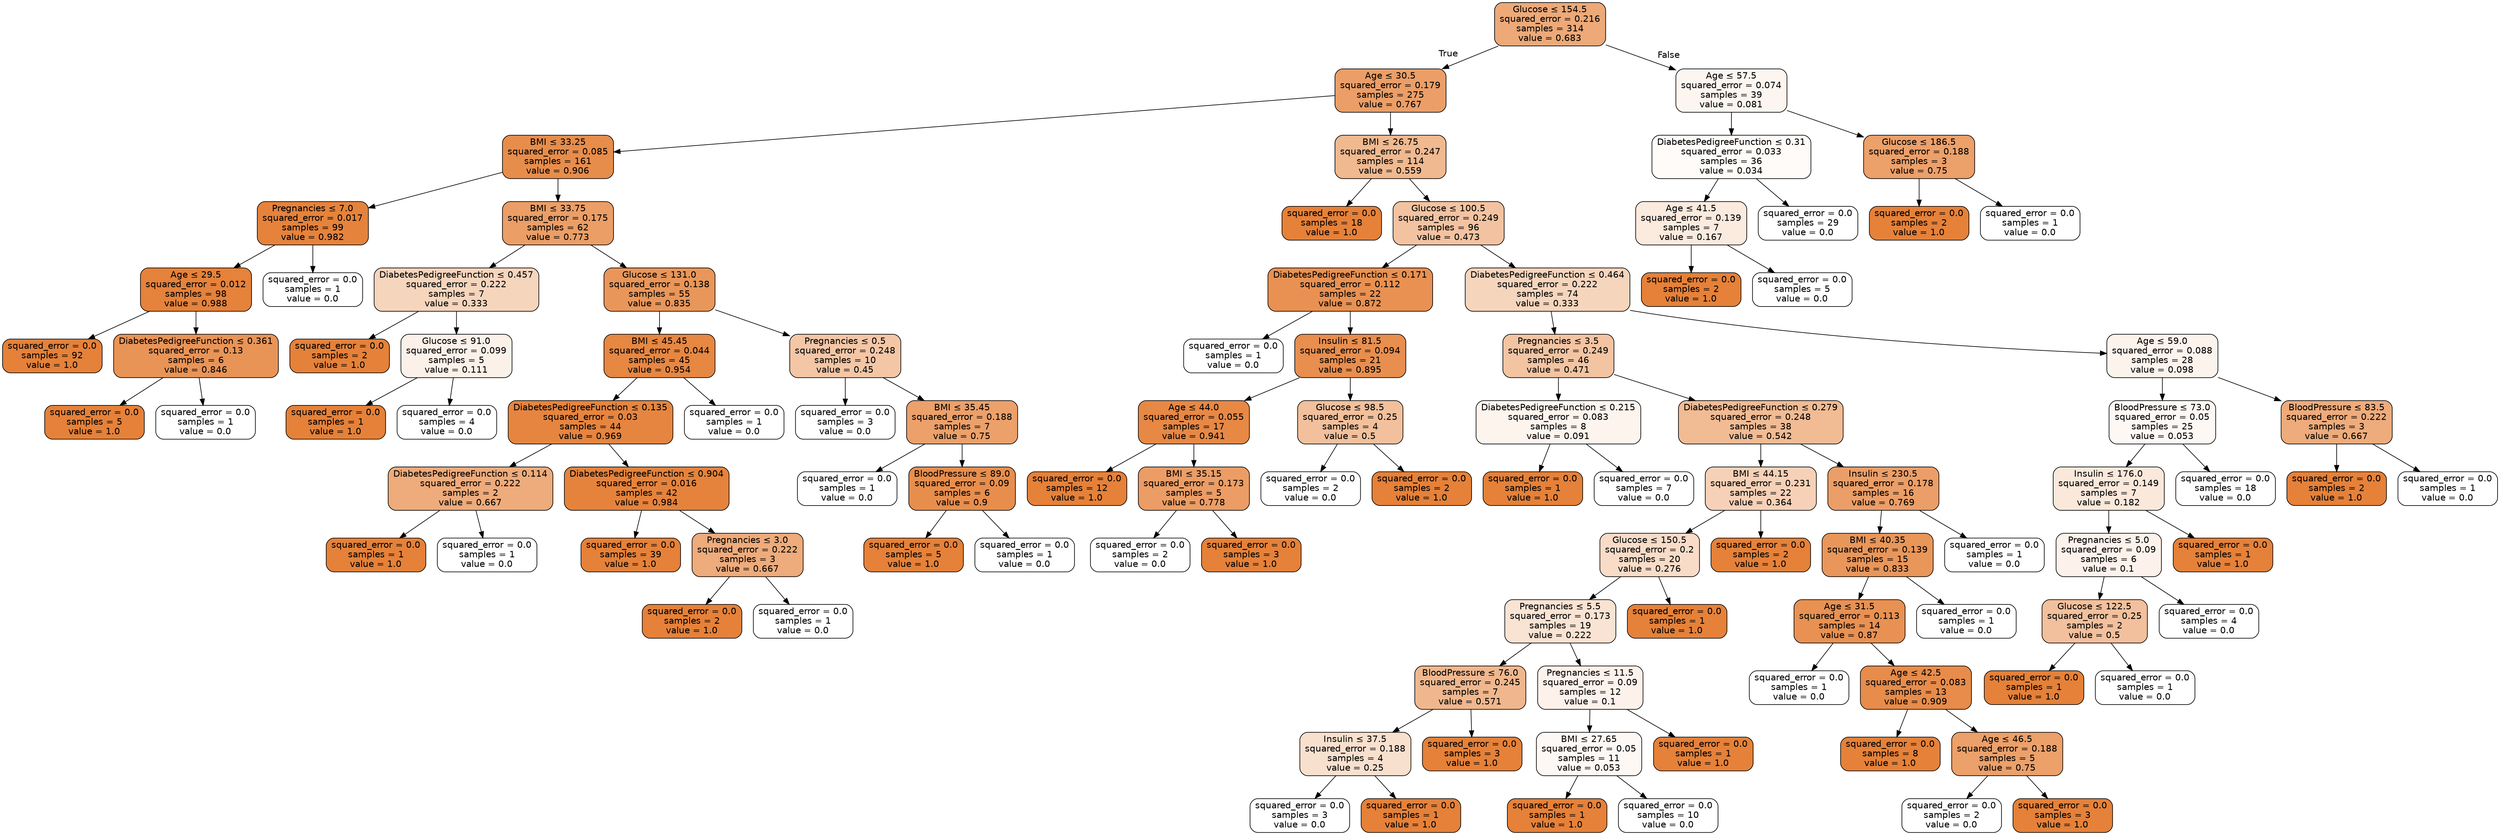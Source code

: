 digraph Tree {
node [shape=box, style="filled, rounded", color="black", fontname="helvetica"] ;
edge [fontname="helvetica"] ;
0 [label=<Glucose &le; 154.5<br/>squared_error = 0.216<br/>samples = 314<br/>value = 0.683>, fillcolor="#eda978"] ;
1 [label=<Age &le; 30.5<br/>squared_error = 0.179<br/>samples = 275<br/>value = 0.767>, fillcolor="#eb9e67"] ;
0 -> 1 [labeldistance=2.5, labelangle=45, headlabel="True"] ;
2 [label=<BMI &le; 33.25<br/>squared_error = 0.085<br/>samples = 161<br/>value = 0.906>, fillcolor="#e78d4c"] ;
1 -> 2 ;
3 [label=<Pregnancies &le; 7.0<br/>squared_error = 0.017<br/>samples = 99<br/>value = 0.982>, fillcolor="#e5833c"] ;
2 -> 3 ;
4 [label=<Age &le; 29.5<br/>squared_error = 0.012<br/>samples = 98<br/>value = 0.988>, fillcolor="#e5823b"] ;
3 -> 4 ;
5 [label=<squared_error = 0.0<br/>samples = 92<br/>value = 1.0>, fillcolor="#e58139"] ;
4 -> 5 ;
6 [label=<DiabetesPedigreeFunction &le; 0.361<br/>squared_error = 0.13<br/>samples = 6<br/>value = 0.846>, fillcolor="#e99457"] ;
4 -> 6 ;
7 [label=<squared_error = 0.0<br/>samples = 5<br/>value = 1.0>, fillcolor="#e58139"] ;
6 -> 7 ;
8 [label=<squared_error = 0.0<br/>samples = 1<br/>value = 0.0>, fillcolor="#ffffff"] ;
6 -> 8 ;
9 [label=<squared_error = 0.0<br/>samples = 1<br/>value = 0.0>, fillcolor="#ffffff"] ;
3 -> 9 ;
10 [label=<BMI &le; 33.75<br/>squared_error = 0.175<br/>samples = 62<br/>value = 0.773>, fillcolor="#eb9e66"] ;
2 -> 10 ;
11 [label=<DiabetesPedigreeFunction &le; 0.457<br/>squared_error = 0.222<br/>samples = 7<br/>value = 0.333>, fillcolor="#f6d5bd"] ;
10 -> 11 ;
12 [label=<squared_error = 0.0<br/>samples = 2<br/>value = 1.0>, fillcolor="#e58139"] ;
11 -> 12 ;
13 [label=<Glucose &le; 91.0<br/>squared_error = 0.099<br/>samples = 5<br/>value = 0.111>, fillcolor="#fcf1e9"] ;
11 -> 13 ;
14 [label=<squared_error = 0.0<br/>samples = 1<br/>value = 1.0>, fillcolor="#e58139"] ;
13 -> 14 ;
15 [label=<squared_error = 0.0<br/>samples = 4<br/>value = 0.0>, fillcolor="#ffffff"] ;
13 -> 15 ;
16 [label=<Glucose &le; 131.0<br/>squared_error = 0.138<br/>samples = 55<br/>value = 0.835>, fillcolor="#e9965a"] ;
10 -> 16 ;
17 [label=<BMI &le; 45.45<br/>squared_error = 0.044<br/>samples = 45<br/>value = 0.954>, fillcolor="#e68742"] ;
16 -> 17 ;
18 [label=<DiabetesPedigreeFunction &le; 0.135<br/>squared_error = 0.03<br/>samples = 44<br/>value = 0.969>, fillcolor="#e6853f"] ;
17 -> 18 ;
19 [label=<DiabetesPedigreeFunction &le; 0.114<br/>squared_error = 0.222<br/>samples = 2<br/>value = 0.667>, fillcolor="#eeab7b"] ;
18 -> 19 ;
20 [label=<squared_error = 0.0<br/>samples = 1<br/>value = 1.0>, fillcolor="#e58139"] ;
19 -> 20 ;
21 [label=<squared_error = 0.0<br/>samples = 1<br/>value = 0.0>, fillcolor="#ffffff"] ;
19 -> 21 ;
22 [label=<DiabetesPedigreeFunction &le; 0.904<br/>squared_error = 0.016<br/>samples = 42<br/>value = 0.984>, fillcolor="#e5833c"] ;
18 -> 22 ;
23 [label=<squared_error = 0.0<br/>samples = 39<br/>value = 1.0>, fillcolor="#e58139"] ;
22 -> 23 ;
24 [label=<Pregnancies &le; 3.0<br/>squared_error = 0.222<br/>samples = 3<br/>value = 0.667>, fillcolor="#eeab7b"] ;
22 -> 24 ;
25 [label=<squared_error = 0.0<br/>samples = 2<br/>value = 1.0>, fillcolor="#e58139"] ;
24 -> 25 ;
26 [label=<squared_error = 0.0<br/>samples = 1<br/>value = 0.0>, fillcolor="#ffffff"] ;
24 -> 26 ;
27 [label=<squared_error = 0.0<br/>samples = 1<br/>value = 0.0>, fillcolor="#ffffff"] ;
17 -> 27 ;
28 [label=<Pregnancies &le; 0.5<br/>squared_error = 0.248<br/>samples = 10<br/>value = 0.45>, fillcolor="#f3c6a6"] ;
16 -> 28 ;
29 [label=<squared_error = 0.0<br/>samples = 3<br/>value = 0.0>, fillcolor="#ffffff"] ;
28 -> 29 ;
30 [label=<BMI &le; 35.45<br/>squared_error = 0.188<br/>samples = 7<br/>value = 0.75>, fillcolor="#eca06a"] ;
28 -> 30 ;
31 [label=<squared_error = 0.0<br/>samples = 1<br/>value = 0.0>, fillcolor="#ffffff"] ;
30 -> 31 ;
32 [label=<BloodPressure &le; 89.0<br/>squared_error = 0.09<br/>samples = 6<br/>value = 0.9>, fillcolor="#e88e4d"] ;
30 -> 32 ;
33 [label=<squared_error = 0.0<br/>samples = 5<br/>value = 1.0>, fillcolor="#e58139"] ;
32 -> 33 ;
34 [label=<squared_error = 0.0<br/>samples = 1<br/>value = 0.0>, fillcolor="#ffffff"] ;
32 -> 34 ;
35 [label=<BMI &le; 26.75<br/>squared_error = 0.247<br/>samples = 114<br/>value = 0.559>, fillcolor="#f0b990"] ;
1 -> 35 ;
36 [label=<squared_error = 0.0<br/>samples = 18<br/>value = 1.0>, fillcolor="#e58139"] ;
35 -> 36 ;
37 [label=<Glucose &le; 100.5<br/>squared_error = 0.249<br/>samples = 96<br/>value = 0.473>, fillcolor="#f3c3a1"] ;
35 -> 37 ;
38 [label=<DiabetesPedigreeFunction &le; 0.171<br/>squared_error = 0.112<br/>samples = 22<br/>value = 0.872>, fillcolor="#e89152"] ;
37 -> 38 ;
39 [label=<squared_error = 0.0<br/>samples = 1<br/>value = 0.0>, fillcolor="#ffffff"] ;
38 -> 39 ;
40 [label=<Insulin &le; 81.5<br/>squared_error = 0.094<br/>samples = 21<br/>value = 0.895>, fillcolor="#e88e4e"] ;
38 -> 40 ;
41 [label=<Age &le; 44.0<br/>squared_error = 0.055<br/>samples = 17<br/>value = 0.941>, fillcolor="#e78845"] ;
40 -> 41 ;
42 [label=<squared_error = 0.0<br/>samples = 12<br/>value = 1.0>, fillcolor="#e58139"] ;
41 -> 42 ;
43 [label=<BMI &le; 35.15<br/>squared_error = 0.173<br/>samples = 5<br/>value = 0.778>, fillcolor="#eb9d65"] ;
41 -> 43 ;
44 [label=<squared_error = 0.0<br/>samples = 2<br/>value = 0.0>, fillcolor="#ffffff"] ;
43 -> 44 ;
45 [label=<squared_error = 0.0<br/>samples = 3<br/>value = 1.0>, fillcolor="#e58139"] ;
43 -> 45 ;
46 [label=<Glucose &le; 98.5<br/>squared_error = 0.25<br/>samples = 4<br/>value = 0.5>, fillcolor="#f2c09c"] ;
40 -> 46 ;
47 [label=<squared_error = 0.0<br/>samples = 2<br/>value = 0.0>, fillcolor="#ffffff"] ;
46 -> 47 ;
48 [label=<squared_error = 0.0<br/>samples = 2<br/>value = 1.0>, fillcolor="#e58139"] ;
46 -> 48 ;
49 [label=<DiabetesPedigreeFunction &le; 0.464<br/>squared_error = 0.222<br/>samples = 74<br/>value = 0.333>, fillcolor="#f6d5bd"] ;
37 -> 49 ;
50 [label=<Pregnancies &le; 3.5<br/>squared_error = 0.249<br/>samples = 46<br/>value = 0.471>, fillcolor="#f3c4a2"] ;
49 -> 50 ;
51 [label=<DiabetesPedigreeFunction &le; 0.215<br/>squared_error = 0.083<br/>samples = 8<br/>value = 0.091>, fillcolor="#fdf4ed"] ;
50 -> 51 ;
52 [label=<squared_error = 0.0<br/>samples = 1<br/>value = 1.0>, fillcolor="#e58139"] ;
51 -> 52 ;
53 [label=<squared_error = 0.0<br/>samples = 7<br/>value = 0.0>, fillcolor="#ffffff"] ;
51 -> 53 ;
54 [label=<DiabetesPedigreeFunction &le; 0.279<br/>squared_error = 0.248<br/>samples = 38<br/>value = 0.542>, fillcolor="#f1bb94"] ;
50 -> 54 ;
55 [label=<BMI &le; 44.15<br/>squared_error = 0.231<br/>samples = 22<br/>value = 0.364>, fillcolor="#f6d1b7"] ;
54 -> 55 ;
56 [label=<Glucose &le; 150.5<br/>squared_error = 0.2<br/>samples = 20<br/>value = 0.276>, fillcolor="#f8dcc8"] ;
55 -> 56 ;
57 [label=<Pregnancies &le; 5.5<br/>squared_error = 0.173<br/>samples = 19<br/>value = 0.222>, fillcolor="#f9e3d3"] ;
56 -> 57 ;
58 [label=<BloodPressure &le; 76.0<br/>squared_error = 0.245<br/>samples = 7<br/>value = 0.571>, fillcolor="#f0b78e"] ;
57 -> 58 ;
59 [label=<Insulin &le; 37.5<br/>squared_error = 0.188<br/>samples = 4<br/>value = 0.25>, fillcolor="#f8e0ce"] ;
58 -> 59 ;
60 [label=<squared_error = 0.0<br/>samples = 3<br/>value = 0.0>, fillcolor="#ffffff"] ;
59 -> 60 ;
61 [label=<squared_error = 0.0<br/>samples = 1<br/>value = 1.0>, fillcolor="#e58139"] ;
59 -> 61 ;
62 [label=<squared_error = 0.0<br/>samples = 3<br/>value = 1.0>, fillcolor="#e58139"] ;
58 -> 62 ;
63 [label=<Pregnancies &le; 11.5<br/>squared_error = 0.09<br/>samples = 12<br/>value = 0.1>, fillcolor="#fcf2eb"] ;
57 -> 63 ;
64 [label=<BMI &le; 27.65<br/>squared_error = 0.05<br/>samples = 11<br/>value = 0.053>, fillcolor="#fef8f5"] ;
63 -> 64 ;
65 [label=<squared_error = 0.0<br/>samples = 1<br/>value = 1.0>, fillcolor="#e58139"] ;
64 -> 65 ;
66 [label=<squared_error = 0.0<br/>samples = 10<br/>value = 0.0>, fillcolor="#ffffff"] ;
64 -> 66 ;
67 [label=<squared_error = 0.0<br/>samples = 1<br/>value = 1.0>, fillcolor="#e58139"] ;
63 -> 67 ;
68 [label=<squared_error = 0.0<br/>samples = 1<br/>value = 1.0>, fillcolor="#e58139"] ;
56 -> 68 ;
69 [label=<squared_error = 0.0<br/>samples = 2<br/>value = 1.0>, fillcolor="#e58139"] ;
55 -> 69 ;
70 [label=<Insulin &le; 230.5<br/>squared_error = 0.178<br/>samples = 16<br/>value = 0.769>, fillcolor="#eb9e67"] ;
54 -> 70 ;
71 [label=<BMI &le; 40.35<br/>squared_error = 0.139<br/>samples = 15<br/>value = 0.833>, fillcolor="#e9965a"] ;
70 -> 71 ;
72 [label=<Age &le; 31.5<br/>squared_error = 0.113<br/>samples = 14<br/>value = 0.87>, fillcolor="#e89153"] ;
71 -> 72 ;
73 [label=<squared_error = 0.0<br/>samples = 1<br/>value = 0.0>, fillcolor="#ffffff"] ;
72 -> 73 ;
74 [label=<Age &le; 42.5<br/>squared_error = 0.083<br/>samples = 13<br/>value = 0.909>, fillcolor="#e78c4b"] ;
72 -> 74 ;
75 [label=<squared_error = 0.0<br/>samples = 8<br/>value = 1.0>, fillcolor="#e58139"] ;
74 -> 75 ;
76 [label=<Age &le; 46.5<br/>squared_error = 0.188<br/>samples = 5<br/>value = 0.75>, fillcolor="#eca06a"] ;
74 -> 76 ;
77 [label=<squared_error = 0.0<br/>samples = 2<br/>value = 0.0>, fillcolor="#ffffff"] ;
76 -> 77 ;
78 [label=<squared_error = 0.0<br/>samples = 3<br/>value = 1.0>, fillcolor="#e58139"] ;
76 -> 78 ;
79 [label=<squared_error = 0.0<br/>samples = 1<br/>value = 0.0>, fillcolor="#ffffff"] ;
71 -> 79 ;
80 [label=<squared_error = 0.0<br/>samples = 1<br/>value = 0.0>, fillcolor="#ffffff"] ;
70 -> 80 ;
81 [label=<Age &le; 59.0<br/>squared_error = 0.088<br/>samples = 28<br/>value = 0.098>, fillcolor="#fcf3ec"] ;
49 -> 81 ;
82 [label=<BloodPressure &le; 73.0<br/>squared_error = 0.05<br/>samples = 25<br/>value = 0.053>, fillcolor="#fef8f5"] ;
81 -> 82 ;
83 [label=<Insulin &le; 176.0<br/>squared_error = 0.149<br/>samples = 7<br/>value = 0.182>, fillcolor="#fae8db"] ;
82 -> 83 ;
84 [label=<Pregnancies &le; 5.0<br/>squared_error = 0.09<br/>samples = 6<br/>value = 0.1>, fillcolor="#fcf2eb"] ;
83 -> 84 ;
85 [label=<Glucose &le; 122.5<br/>squared_error = 0.25<br/>samples = 2<br/>value = 0.5>, fillcolor="#f2c09c"] ;
84 -> 85 ;
86 [label=<squared_error = 0.0<br/>samples = 1<br/>value = 1.0>, fillcolor="#e58139"] ;
85 -> 86 ;
87 [label=<squared_error = 0.0<br/>samples = 1<br/>value = 0.0>, fillcolor="#ffffff"] ;
85 -> 87 ;
88 [label=<squared_error = 0.0<br/>samples = 4<br/>value = 0.0>, fillcolor="#ffffff"] ;
84 -> 88 ;
89 [label=<squared_error = 0.0<br/>samples = 1<br/>value = 1.0>, fillcolor="#e58139"] ;
83 -> 89 ;
90 [label=<squared_error = 0.0<br/>samples = 18<br/>value = 0.0>, fillcolor="#ffffff"] ;
82 -> 90 ;
91 [label=<BloodPressure &le; 83.5<br/>squared_error = 0.222<br/>samples = 3<br/>value = 0.667>, fillcolor="#eeab7b"] ;
81 -> 91 ;
92 [label=<squared_error = 0.0<br/>samples = 2<br/>value = 1.0>, fillcolor="#e58139"] ;
91 -> 92 ;
93 [label=<squared_error = 0.0<br/>samples = 1<br/>value = 0.0>, fillcolor="#ffffff"] ;
91 -> 93 ;
94 [label=<Age &le; 57.5<br/>squared_error = 0.074<br/>samples = 39<br/>value = 0.081>, fillcolor="#fdf5ef"] ;
0 -> 94 [labeldistance=2.5, labelangle=-45, headlabel="False"] ;
95 [label=<DiabetesPedigreeFunction &le; 0.31<br/>squared_error = 0.033<br/>samples = 36<br/>value = 0.034>, fillcolor="#fefbf8"] ;
94 -> 95 ;
96 [label=<Age &le; 41.5<br/>squared_error = 0.139<br/>samples = 7<br/>value = 0.167>, fillcolor="#fbeade"] ;
95 -> 96 ;
97 [label=<squared_error = 0.0<br/>samples = 2<br/>value = 1.0>, fillcolor="#e58139"] ;
96 -> 97 ;
98 [label=<squared_error = 0.0<br/>samples = 5<br/>value = 0.0>, fillcolor="#ffffff"] ;
96 -> 98 ;
99 [label=<squared_error = 0.0<br/>samples = 29<br/>value = 0.0>, fillcolor="#ffffff"] ;
95 -> 99 ;
100 [label=<Glucose &le; 186.5<br/>squared_error = 0.188<br/>samples = 3<br/>value = 0.75>, fillcolor="#eca06a"] ;
94 -> 100 ;
101 [label=<squared_error = 0.0<br/>samples = 2<br/>value = 1.0>, fillcolor="#e58139"] ;
100 -> 101 ;
102 [label=<squared_error = 0.0<br/>samples = 1<br/>value = 0.0>, fillcolor="#ffffff"] ;
100 -> 102 ;
}